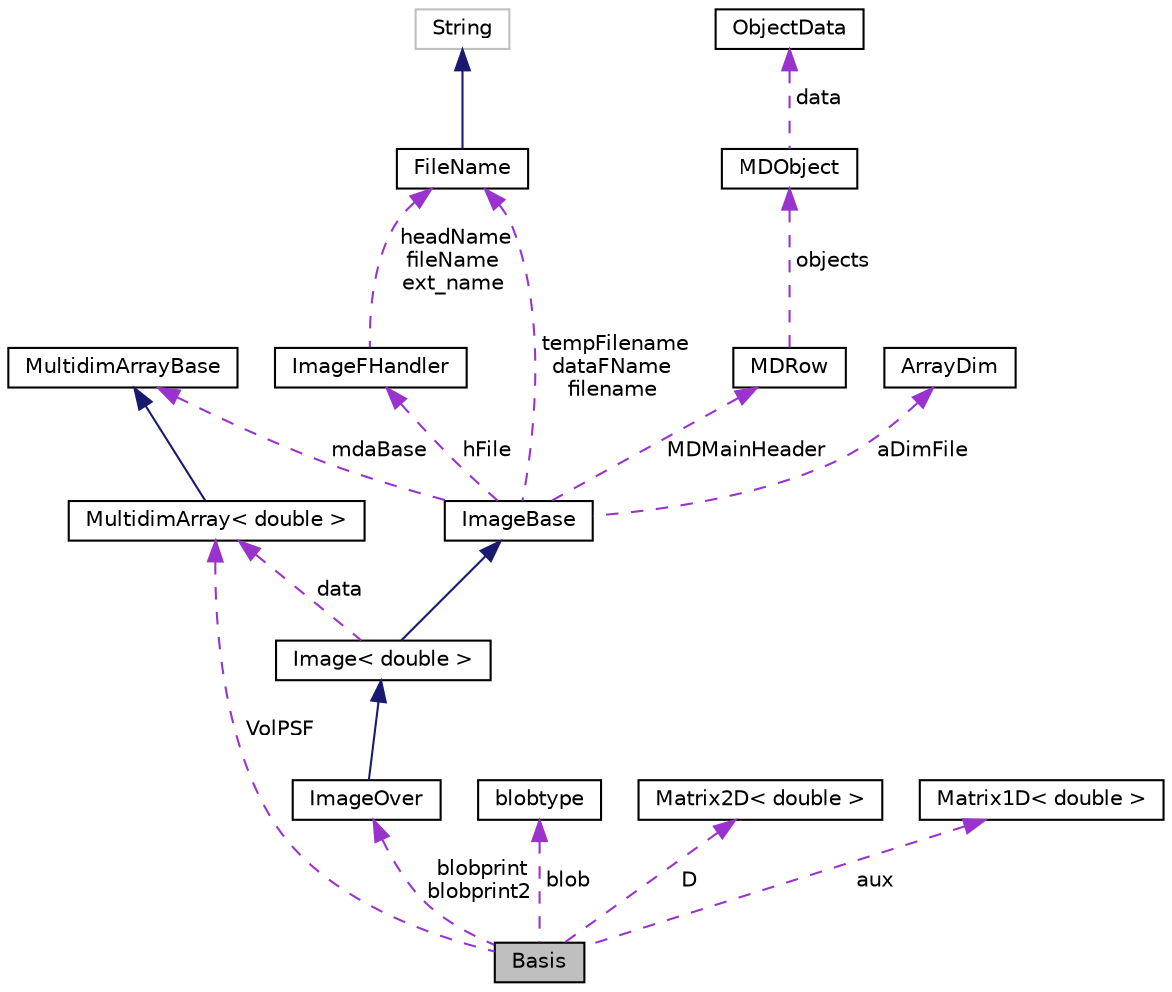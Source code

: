 digraph "Basis"
{
  edge [fontname="Helvetica",fontsize="10",labelfontname="Helvetica",labelfontsize="10"];
  node [fontname="Helvetica",fontsize="10",shape=record];
  Node1 [label="Basis",height=0.2,width=0.4,color="black", fillcolor="grey75", style="filled", fontcolor="black"];
  Node2 -> Node1 [dir="back",color="darkorchid3",fontsize="10",style="dashed",label=" blobprint\nblobprint2" ,fontname="Helvetica"];
  Node2 [label="ImageOver",height=0.2,width=0.4,color="black", fillcolor="white", style="filled",URL="$classImageOver.html"];
  Node3 -> Node2 [dir="back",color="midnightblue",fontsize="10",style="solid",fontname="Helvetica"];
  Node3 [label="Image\< double \>",height=0.2,width=0.4,color="black", fillcolor="white", style="filled",URL="$classImage.html"];
  Node4 -> Node3 [dir="back",color="midnightblue",fontsize="10",style="solid",fontname="Helvetica"];
  Node4 [label="ImageBase",height=0.2,width=0.4,color="black", fillcolor="white", style="filled",URL="$classImageBase.html",tooltip="Image base class. "];
  Node5 -> Node4 [dir="back",color="darkorchid3",fontsize="10",style="dashed",label=" mdaBase" ,fontname="Helvetica"];
  Node5 [label="MultidimArrayBase",height=0.2,width=0.4,color="black", fillcolor="white", style="filled",URL="$classMultidimArrayBase.html"];
  Node6 -> Node4 [dir="back",color="darkorchid3",fontsize="10",style="dashed",label=" hFile" ,fontname="Helvetica"];
  Node6 [label="ImageFHandler",height=0.2,width=0.4,color="black", fillcolor="white", style="filled",URL="$structImageFHandler.html"];
  Node7 -> Node6 [dir="back",color="darkorchid3",fontsize="10",style="dashed",label=" headName\nfileName\next_name" ,fontname="Helvetica"];
  Node7 [label="FileName",height=0.2,width=0.4,color="black", fillcolor="white", style="filled",URL="$classFileName.html"];
  Node8 -> Node7 [dir="back",color="midnightblue",fontsize="10",style="solid",fontname="Helvetica"];
  Node8 [label="String",height=0.2,width=0.4,color="grey75", fillcolor="white", style="filled"];
  Node9 -> Node4 [dir="back",color="darkorchid3",fontsize="10",style="dashed",label=" MDMainHeader" ,fontname="Helvetica"];
  Node9 [label="MDRow",height=0.2,width=0.4,color="black", fillcolor="white", style="filled",URL="$classMDRow.html"];
  Node10 -> Node9 [dir="back",color="darkorchid3",fontsize="10",style="dashed",label=" objects" ,fontname="Helvetica"];
  Node10 [label="MDObject",height=0.2,width=0.4,color="black", fillcolor="white", style="filled",URL="$classMDObject.html"];
  Node11 -> Node10 [dir="back",color="darkorchid3",fontsize="10",style="dashed",label=" data" ,fontname="Helvetica"];
  Node11 [label="ObjectData",height=0.2,width=0.4,color="black", fillcolor="white", style="filled",URL="$unionObjectData.html"];
  Node12 -> Node4 [dir="back",color="darkorchid3",fontsize="10",style="dashed",label=" aDimFile" ,fontname="Helvetica"];
  Node12 [label="ArrayDim",height=0.2,width=0.4,color="black", fillcolor="white", style="filled",URL="$structArrayDim.html"];
  Node7 -> Node4 [dir="back",color="darkorchid3",fontsize="10",style="dashed",label=" tempFilename\ndataFName\nfilename" ,fontname="Helvetica"];
  Node13 -> Node3 [dir="back",color="darkorchid3",fontsize="10",style="dashed",label=" data" ,fontname="Helvetica"];
  Node13 [label="MultidimArray\< double \>",height=0.2,width=0.4,color="black", fillcolor="white", style="filled",URL="$classMultidimArray.html"];
  Node5 -> Node13 [dir="back",color="midnightblue",fontsize="10",style="solid",fontname="Helvetica"];
  Node14 -> Node1 [dir="back",color="darkorchid3",fontsize="10",style="dashed",label=" blob" ,fontname="Helvetica"];
  Node14 [label="blobtype",height=0.2,width=0.4,color="black", fillcolor="white", style="filled",URL="$structblobtype.html"];
  Node15 -> Node1 [dir="back",color="darkorchid3",fontsize="10",style="dashed",label=" D" ,fontname="Helvetica"];
  Node15 [label="Matrix2D\< double \>",height=0.2,width=0.4,color="black", fillcolor="white", style="filled",URL="$classMatrix2D.html"];
  Node16 -> Node1 [dir="back",color="darkorchid3",fontsize="10",style="dashed",label=" aux" ,fontname="Helvetica"];
  Node16 [label="Matrix1D\< double \>",height=0.2,width=0.4,color="black", fillcolor="white", style="filled",URL="$classMatrix1D.html"];
  Node13 -> Node1 [dir="back",color="darkorchid3",fontsize="10",style="dashed",label=" VolPSF" ,fontname="Helvetica"];
}
